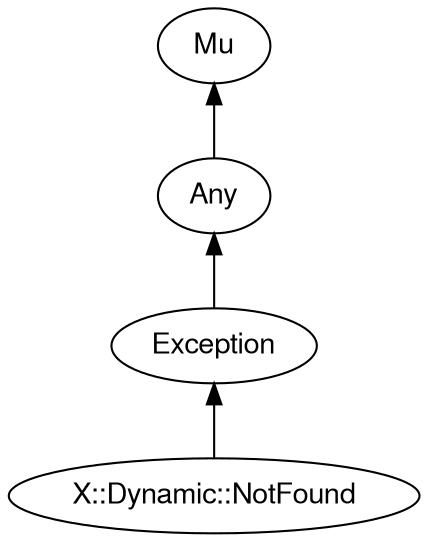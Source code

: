 digraph "perl6-type-graph" {
    rankdir=BT;
    splines=polyline;
    overlap=false; 
    // Types
    "X::Dynamic::NotFound" [color="#000000", fontcolor="#000000", href="/type/X::Dynamic::NotFound", fontname="FreeSans"];
    "Mu" [color="#000000", fontcolor="#000000", href="/type/Mu", fontname="FreeSans"];
    "Any" [color="#000000", fontcolor="#000000", href="/type/Any", fontname="FreeSans"];
    "Exception" [color="#000000", fontcolor="#000000", href="/type/Exception", fontname="FreeSans"];

    // Superclasses
    "X::Dynamic::NotFound" -> "Exception" [color="#000000"];
    "Any" -> "Mu" [color="#000000"];
    "Exception" -> "Any" [color="#000000"];

    // Roles
}

